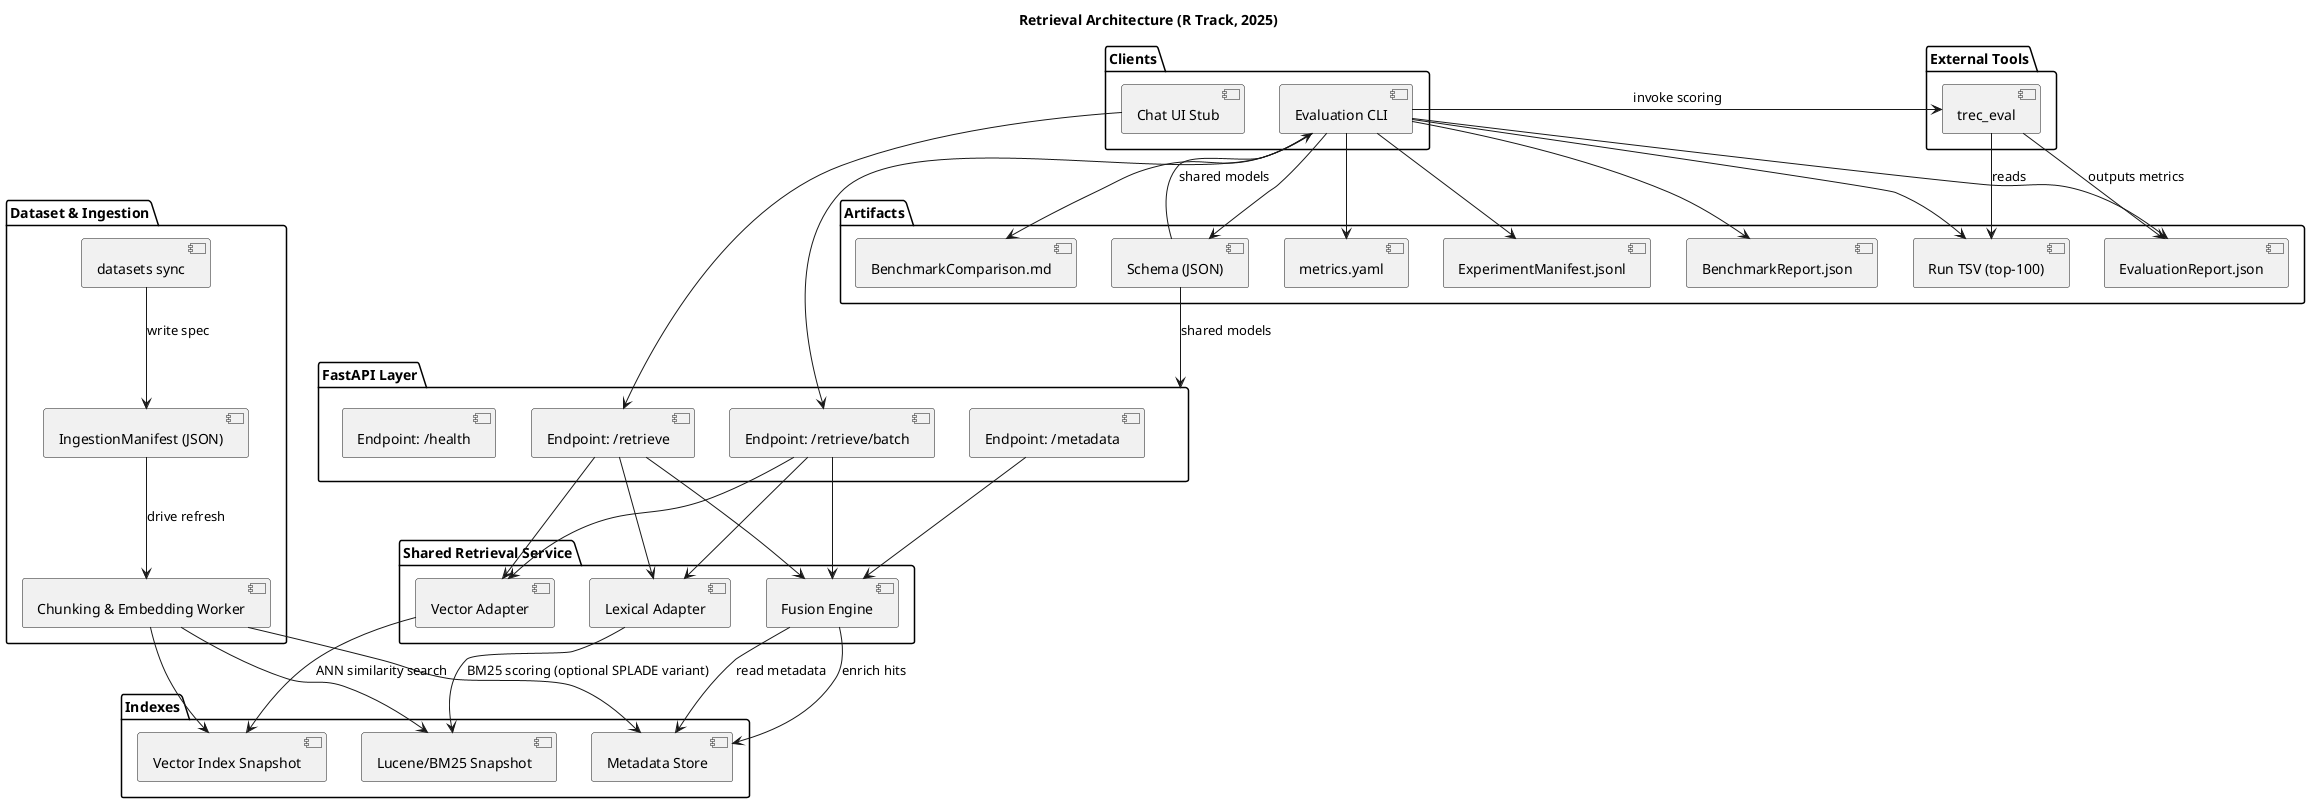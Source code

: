 @startuml
title Retrieval Architecture (R Track, 2025)

package "Dataset & Ingestion" {
  [datasets sync]
  [Chunking & Embedding Worker]
  [IngestionManifest (JSON)]
}

package "Indexes" {
  [Lucene/BM25 Snapshot]
  [Vector Index Snapshot]
  [Metadata Store]
}

package "Shared Retrieval Service" {
  [Fusion Engine]
  [Lexical Adapter]
  [Vector Adapter]
}

package "FastAPI Layer" {
  [Endpoint: /metadata]
  [Endpoint: /retrieve]
  [Endpoint: /retrieve/batch]
  [Endpoint: /health]
}

package "External Tools" {
  [trec_eval]
}

package "Clients" {
  [Evaluation CLI]
  [Chat UI Stub]
}

package "Artifacts" {
  [Run TSV (top-100)]
  [EvaluationReport.json]
  [ExperimentManifest.jsonl]
  [BenchmarkReport.json]
  [BenchmarkComparison.md]
  [metrics.yaml]
  [Schema (JSON)]
}

[datasets sync] --> [IngestionManifest (JSON)] : write spec
[Chunking & Embedding Worker] --> [Lucene/BM25 Snapshot]
[Chunking & Embedding Worker] --> [Vector Index Snapshot]
[Chunking & Embedding Worker] --> [Metadata Store]
[IngestionManifest (JSON)] --> [Chunking & Embedding Worker] : drive refresh

[Endpoint: /retrieve] --> [Lexical Adapter]
[Endpoint: /retrieve] --> [Vector Adapter]
[Endpoint: /retrieve/batch] --> [Lexical Adapter]
[Endpoint: /retrieve/batch] --> [Vector Adapter]
[Endpoint: /retrieve] --> [Fusion Engine]
[Endpoint: /retrieve/batch] --> [Fusion Engine]
[Endpoint: /metadata] --> [Fusion Engine]

[Lexical Adapter] --> [Lucene/BM25 Snapshot] : BM25 scoring (optional SPLADE variant)
[Vector Adapter] --> [Vector Index Snapshot] : ANN similarity search
[Fusion Engine] --> [Metadata Store] : enrich hits
[Fusion Engine] --> [Metadata Store] : read metadata


[Evaluation CLI] --> [Endpoint: /retrieve/batch]
[Chat UI Stub] --> [Endpoint: /retrieve]

[Evaluation CLI] --> [trec_eval] : invoke scoring
[trec_eval] --> [Run TSV (top-100)] : reads
[trec_eval] --> [EvaluationReport.json] : outputs metrics

[Evaluation CLI] --> [Run TSV (top-100)]
[Evaluation CLI] --> [EvaluationReport.json]
[Evaluation CLI] --> [ExperimentManifest.jsonl]
[Evaluation CLI] --> [metrics.yaml]
[Evaluation CLI] --> [Schema (JSON)]
[Evaluation CLI] --> [BenchmarkReport.json]
[Evaluation CLI] --> [BenchmarkComparison.md]

[Schema (JSON)] --> [FastAPI Layer] : shared models
[Schema (JSON)] --> [Evaluation CLI] : shared models

@enduml

